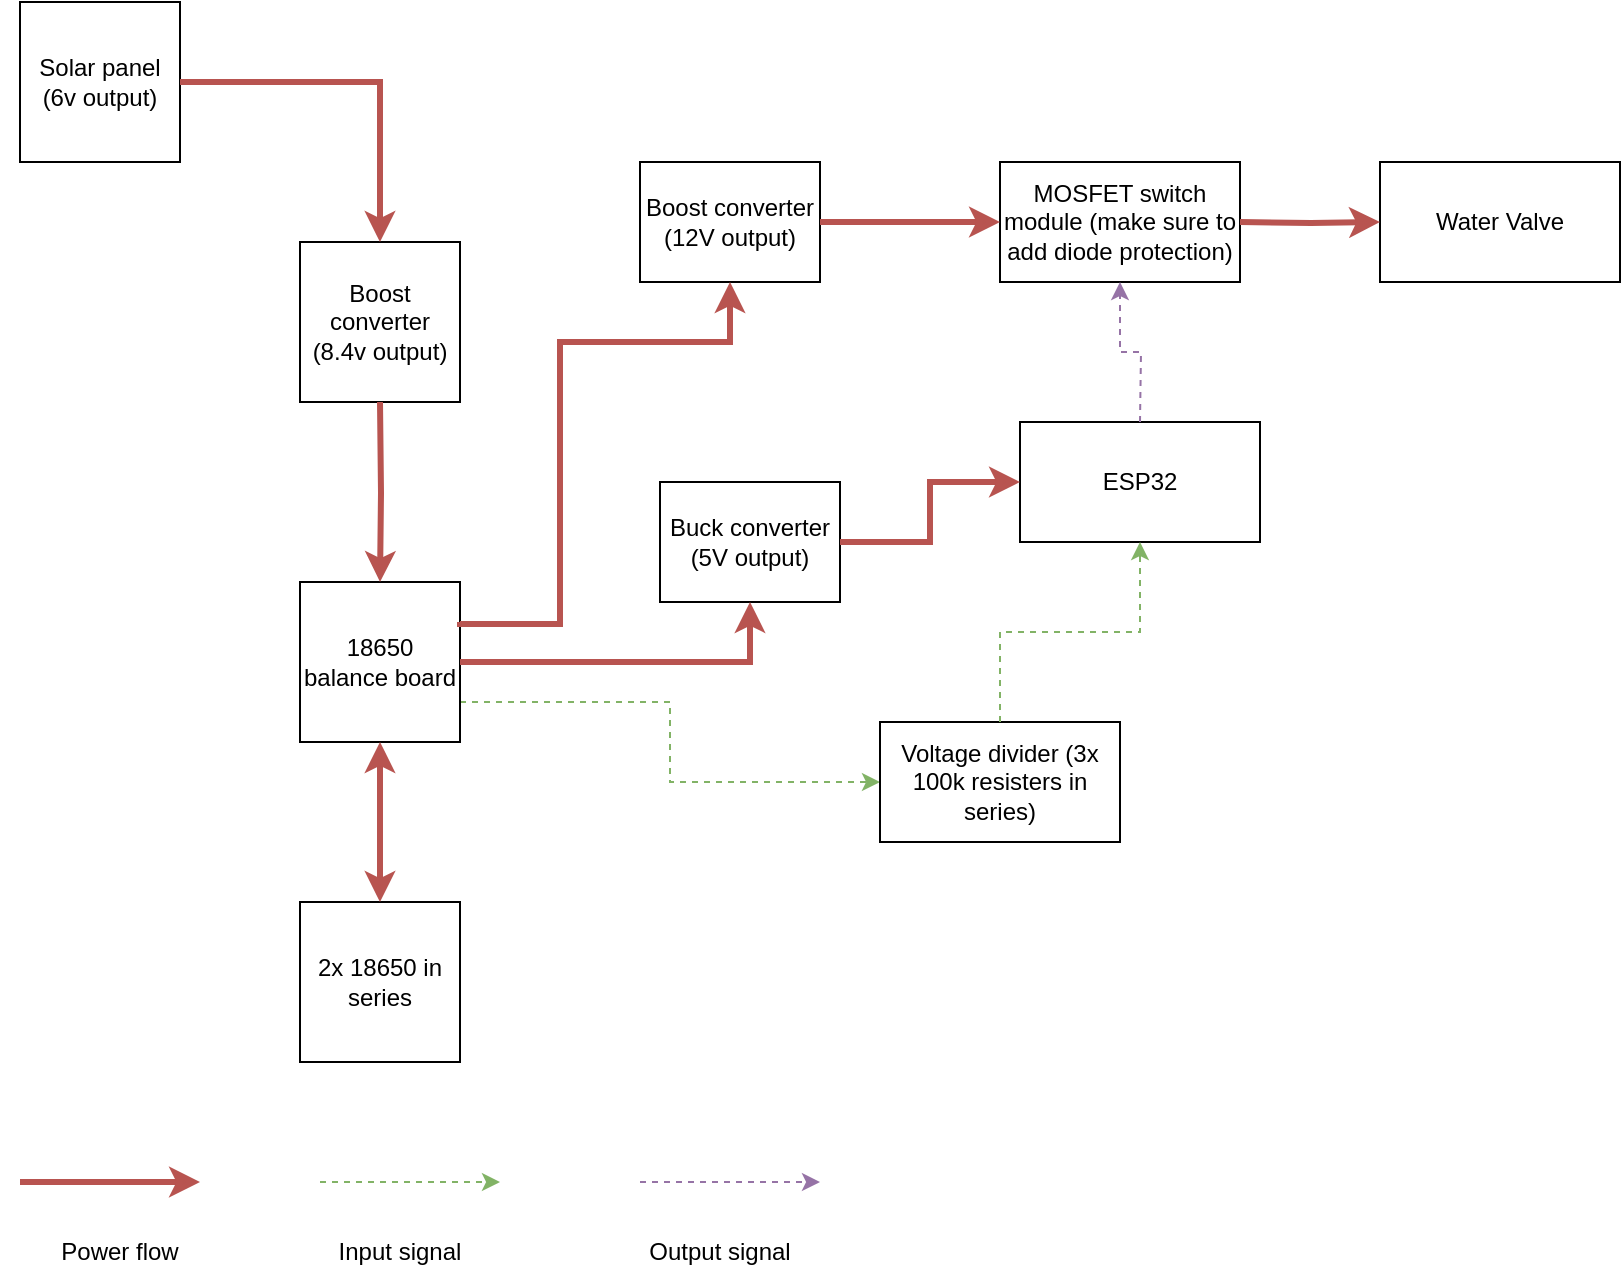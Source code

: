 <mxfile version="15.5.0" type="device"><diagram id="y0seE6rq60FA3f7nd3Wq" name="Page-1"><mxGraphModel dx="1422" dy="762" grid="1" gridSize="10" guides="1" tooltips="1" connect="1" arrows="1" fold="1" page="1" pageScale="1" pageWidth="850" pageHeight="1100" math="0" shadow="0"><root><mxCell id="0"/><mxCell id="1" parent="0"/><mxCell id="aThzuoQPh6qydhQRVw6J-1" value="Solar panel&lt;br&gt;(6v output)" style="whiteSpace=wrap;html=1;aspect=fixed;" vertex="1" parent="1"><mxGeometry x="40" y="40" width="80" height="80" as="geometry"/></mxCell><mxCell id="aThzuoQPh6qydhQRVw6J-2" value="Boost converter (8.4v output)" style="whiteSpace=wrap;html=1;aspect=fixed;" vertex="1" parent="1"><mxGeometry x="180" y="160" width="80" height="80" as="geometry"/></mxCell><mxCell id="aThzuoQPh6qydhQRVw6J-6" value="" style="endArrow=classic;html=1;rounded=0;edgeStyle=orthogonalEdgeStyle;exitX=1;exitY=0.5;exitDx=0;exitDy=0;entryX=0.5;entryY=0;entryDx=0;entryDy=0;strokeWidth=3;fillColor=#f8cecc;strokeColor=#b85450;" edge="1" parent="1" source="aThzuoQPh6qydhQRVw6J-1" target="aThzuoQPh6qydhQRVw6J-2"><mxGeometry width="50" height="50" relative="1" as="geometry"><mxPoint x="200" y="180" as="sourcePoint"/><mxPoint x="250" y="130" as="targetPoint"/></mxGeometry></mxCell><mxCell id="aThzuoQPh6qydhQRVw6J-20" style="edgeStyle=orthogonalEdgeStyle;rounded=0;orthogonalLoop=1;jettySize=auto;html=1;exitX=1;exitY=0.75;exitDx=0;exitDy=0;entryX=0;entryY=0.5;entryDx=0;entryDy=0;dashed=1;fillColor=#d5e8d4;strokeColor=#82b366;" edge="1" parent="1" source="aThzuoQPh6qydhQRVw6J-7" target="aThzuoQPh6qydhQRVw6J-18"><mxGeometry relative="1" as="geometry"/></mxCell><mxCell id="aThzuoQPh6qydhQRVw6J-7" value="18650 balance board" style="rounded=0;whiteSpace=wrap;html=1;" vertex="1" parent="1"><mxGeometry x="180" y="330" width="80" height="80" as="geometry"/></mxCell><mxCell id="aThzuoQPh6qydhQRVw6J-8" value="" style="endArrow=classic;html=1;rounded=0;edgeStyle=orthogonalEdgeStyle;strokeWidth=3;fillColor=#f8cecc;strokeColor=#b85450;" edge="1" parent="1" target="aThzuoQPh6qydhQRVw6J-7"><mxGeometry width="50" height="50" relative="1" as="geometry"><mxPoint x="220" y="240" as="sourcePoint"/><mxPoint x="160" y="320" as="targetPoint"/><Array as="points"/></mxGeometry></mxCell><mxCell id="aThzuoQPh6qydhQRVw6J-11" value="2x 18650 in series" style="whiteSpace=wrap;html=1;aspect=fixed;" vertex="1" parent="1"><mxGeometry x="180" y="490" width="80" height="80" as="geometry"/></mxCell><mxCell id="aThzuoQPh6qydhQRVw6J-12" value="" style="endArrow=classic;html=1;rounded=0;edgeStyle=orthogonalEdgeStyle;exitX=0.5;exitY=1;exitDx=0;exitDy=0;entryX=0.5;entryY=0;entryDx=0;entryDy=0;strokeWidth=3;fillColor=#f8cecc;strokeColor=#b85450;startArrow=classic;startFill=1;" edge="1" parent="1" source="aThzuoQPh6qydhQRVw6J-7" target="aThzuoQPh6qydhQRVw6J-11"><mxGeometry width="50" height="50" relative="1" as="geometry"><mxPoint x="400" y="320" as="sourcePoint"/><mxPoint x="450" y="270" as="targetPoint"/></mxGeometry></mxCell><mxCell id="aThzuoQPh6qydhQRVw6J-13" value="ESP32" style="rounded=0;whiteSpace=wrap;html=1;" vertex="1" parent="1"><mxGeometry x="540" y="250" width="120" height="60" as="geometry"/></mxCell><mxCell id="aThzuoQPh6qydhQRVw6J-15" value="Buck converter (5V output)" style="rounded=0;whiteSpace=wrap;html=1;" vertex="1" parent="1"><mxGeometry x="360" y="280" width="90" height="60" as="geometry"/></mxCell><mxCell id="aThzuoQPh6qydhQRVw6J-16" value="" style="endArrow=classic;html=1;rounded=0;edgeStyle=orthogonalEdgeStyle;entryX=0;entryY=0.5;entryDx=0;entryDy=0;exitX=1;exitY=0.5;exitDx=0;exitDy=0;strokeWidth=3;fillColor=#f8cecc;strokeColor=#b85450;" edge="1" parent="1" source="aThzuoQPh6qydhQRVw6J-15" target="aThzuoQPh6qydhQRVw6J-13"><mxGeometry width="50" height="50" relative="1" as="geometry"><mxPoint x="400" y="310" as="sourcePoint"/><mxPoint x="450" y="260" as="targetPoint"/></mxGeometry></mxCell><mxCell id="aThzuoQPh6qydhQRVw6J-17" value="" style="endArrow=classic;html=1;rounded=0;edgeStyle=orthogonalEdgeStyle;exitX=1;exitY=0.5;exitDx=0;exitDy=0;entryX=0.5;entryY=1;entryDx=0;entryDy=0;strokeWidth=3;fillColor=#f8cecc;strokeColor=#b85450;" edge="1" parent="1" source="aThzuoQPh6qydhQRVw6J-7" target="aThzuoQPh6qydhQRVw6J-15"><mxGeometry width="50" height="50" relative="1" as="geometry"><mxPoint x="400" y="310" as="sourcePoint"/><mxPoint x="450" y="260" as="targetPoint"/></mxGeometry></mxCell><mxCell id="aThzuoQPh6qydhQRVw6J-18" value="Voltage divider (3x 100k resisters in series)" style="rounded=0;whiteSpace=wrap;html=1;" vertex="1" parent="1"><mxGeometry x="470" y="400" width="120" height="60" as="geometry"/></mxCell><mxCell id="aThzuoQPh6qydhQRVw6J-21" value="" style="endArrow=classic;html=1;rounded=0;edgeStyle=orthogonalEdgeStyle;exitX=0.5;exitY=0;exitDx=0;exitDy=0;entryX=0.5;entryY=1;entryDx=0;entryDy=0;strokeWidth=1;dashed=1;fillColor=#d5e8d4;strokeColor=#82b366;" edge="1" parent="1" source="aThzuoQPh6qydhQRVw6J-18" target="aThzuoQPh6qydhQRVw6J-13"><mxGeometry width="50" height="50" relative="1" as="geometry"><mxPoint x="500" y="350" as="sourcePoint"/><mxPoint x="450" y="250" as="targetPoint"/></mxGeometry></mxCell><mxCell id="aThzuoQPh6qydhQRVw6J-24" value="Boost converter (12V output)" style="rounded=0;whiteSpace=wrap;html=1;" vertex="1" parent="1"><mxGeometry x="350" y="120" width="90" height="60" as="geometry"/></mxCell><mxCell id="aThzuoQPh6qydhQRVw6J-25" value="" style="endArrow=classic;html=1;rounded=0;edgeStyle=orthogonalEdgeStyle;exitX=1;exitY=0.25;exitDx=0;exitDy=0;entryX=0.5;entryY=1;entryDx=0;entryDy=0;strokeWidth=3;fillColor=#f8cecc;strokeColor=#b85450;" edge="1" parent="1" source="aThzuoQPh6qydhQRVw6J-7" target="aThzuoQPh6qydhQRVw6J-24"><mxGeometry width="50" height="50" relative="1" as="geometry"><mxPoint x="270" y="380" as="sourcePoint"/><mxPoint x="405" y="320" as="targetPoint"/><Array as="points"><mxPoint x="260" y="351"/><mxPoint x="310" y="351"/><mxPoint x="310" y="210"/><mxPoint x="395" y="210"/></Array></mxGeometry></mxCell><mxCell id="aThzuoQPh6qydhQRVw6J-26" value="MOSFET switch module (make sure to add diode protection)" style="rounded=0;whiteSpace=wrap;html=1;" vertex="1" parent="1"><mxGeometry x="530" y="120" width="120" height="60" as="geometry"/></mxCell><mxCell id="aThzuoQPh6qydhQRVw6J-28" value="" style="endArrow=classic;html=1;rounded=0;edgeStyle=orthogonalEdgeStyle;entryX=0;entryY=0.5;entryDx=0;entryDy=0;exitX=1;exitY=0.5;exitDx=0;exitDy=0;strokeWidth=3;fillColor=#f8cecc;strokeColor=#b85450;" edge="1" parent="1" source="aThzuoQPh6qydhQRVw6J-24" target="aThzuoQPh6qydhQRVw6J-26"><mxGeometry width="50" height="50" relative="1" as="geometry"><mxPoint x="425" y="220" as="sourcePoint"/><mxPoint x="515" y="190" as="targetPoint"/></mxGeometry></mxCell><mxCell id="aThzuoQPh6qydhQRVw6J-29" value="" style="endArrow=classic;html=1;rounded=0;edgeStyle=orthogonalEdgeStyle;entryX=0.5;entryY=1;entryDx=0;entryDy=0;strokeWidth=1;dashed=1;fillColor=#e1d5e7;strokeColor=#9673a6;" edge="1" parent="1" target="aThzuoQPh6qydhQRVw6J-26"><mxGeometry width="50" height="50" relative="1" as="geometry"><mxPoint x="600" y="250" as="sourcePoint"/><mxPoint x="610" y="320" as="targetPoint"/></mxGeometry></mxCell><mxCell id="aThzuoQPh6qydhQRVw6J-30" value="Water Valve" style="rounded=0;whiteSpace=wrap;html=1;" vertex="1" parent="1"><mxGeometry x="720" y="120" width="120" height="60" as="geometry"/></mxCell><mxCell id="aThzuoQPh6qydhQRVw6J-31" value="" style="endArrow=classic;html=1;rounded=0;edgeStyle=orthogonalEdgeStyle;entryX=0;entryY=0.5;entryDx=0;entryDy=0;strokeWidth=3;fillColor=#f8cecc;strokeColor=#b85450;" edge="1" parent="1" target="aThzuoQPh6qydhQRVw6J-30"><mxGeometry width="50" height="50" relative="1" as="geometry"><mxPoint x="650" y="150" as="sourcePoint"/><mxPoint x="540" y="160" as="targetPoint"/></mxGeometry></mxCell><mxCell id="aThzuoQPh6qydhQRVw6J-32" value="" style="endArrow=classic;html=1;rounded=0;edgeStyle=orthogonalEdgeStyle;entryX=0;entryY=0.5;entryDx=0;entryDy=0;exitX=1;exitY=0.5;exitDx=0;exitDy=0;strokeWidth=3;fillColor=#f8cecc;strokeColor=#b85450;" edge="1" parent="1"><mxGeometry width="50" height="50" relative="1" as="geometry"><mxPoint x="40" y="630" as="sourcePoint"/><mxPoint x="130" y="630" as="targetPoint"/></mxGeometry></mxCell><mxCell id="aThzuoQPh6qydhQRVw6J-33" value="" style="endArrow=classic;html=1;rounded=0;edgeStyle=orthogonalEdgeStyle;exitX=0.5;exitY=0;exitDx=0;exitDy=0;strokeWidth=1;dashed=1;fillColor=#d5e8d4;strokeColor=#82b366;" edge="1" parent="1"><mxGeometry width="50" height="50" relative="1" as="geometry"><mxPoint x="190" y="630" as="sourcePoint"/><mxPoint x="280" y="630" as="targetPoint"/></mxGeometry></mxCell><mxCell id="aThzuoQPh6qydhQRVw6J-34" value="" style="endArrow=classic;html=1;rounded=0;edgeStyle=orthogonalEdgeStyle;strokeWidth=1;dashed=1;fillColor=#e1d5e7;strokeColor=#9673a6;" edge="1" parent="1"><mxGeometry width="50" height="50" relative="1" as="geometry"><mxPoint x="350" y="630" as="sourcePoint"/><mxPoint x="440" y="630" as="targetPoint"/></mxGeometry></mxCell><mxCell id="aThzuoQPh6qydhQRVw6J-40" value="Power flow" style="rounded=0;whiteSpace=wrap;html=1;strokeColor=none;" vertex="1" parent="1"><mxGeometry x="30" y="650" width="120" height="30" as="geometry"/></mxCell><mxCell id="aThzuoQPh6qydhQRVw6J-41" value="Input signal" style="rounded=0;whiteSpace=wrap;html=1;strokeColor=none;" vertex="1" parent="1"><mxGeometry x="170" y="650" width="120" height="30" as="geometry"/></mxCell><mxCell id="aThzuoQPh6qydhQRVw6J-43" value="Output signal" style="rounded=0;whiteSpace=wrap;html=1;strokeColor=none;" vertex="1" parent="1"><mxGeometry x="330" y="650" width="120" height="30" as="geometry"/></mxCell></root></mxGraphModel></diagram></mxfile>